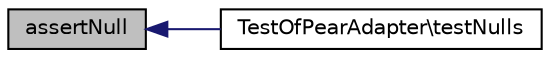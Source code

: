 digraph "assertNull"
{
  edge [fontname="Helvetica",fontsize="10",labelfontname="Helvetica",labelfontsize="10"];
  node [fontname="Helvetica",fontsize="10",shape=record];
  rankdir="LR";
  Node1 [label="assertNull",height=0.2,width=0.4,color="black", fillcolor="grey75", style="filled" fontcolor="black"];
  Node1 -> Node2 [dir="back",color="midnightblue",fontsize="10",style="solid",fontname="Helvetica"];
  Node2 [label="TestOfPearAdapter\\testNulls",height=0.2,width=0.4,color="black", fillcolor="white", style="filled",URL="$class_test_of_pear_adapter.html#acd9bc8a3f3989e9e64a3858e07183469"];
}
